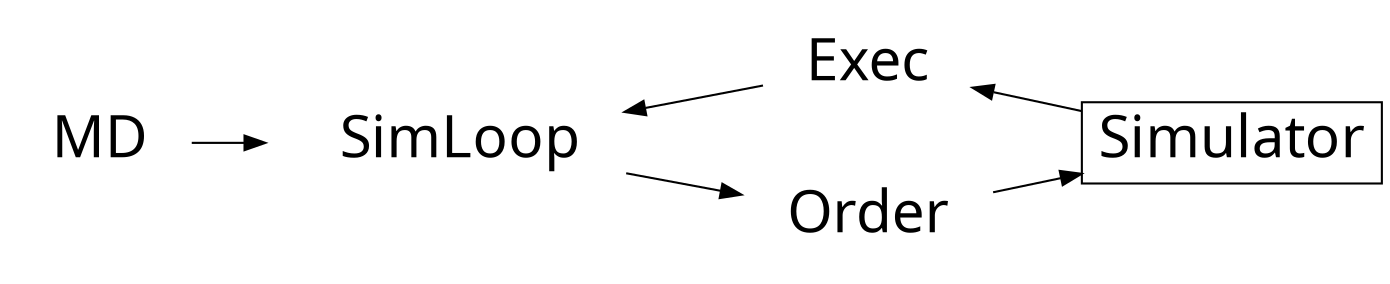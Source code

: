 digraph G2 {
   graph [rankdir = LR,
          imagepath="/home/andy/repos/dev/python"];
   
          node[fontname="Liberation", fontsize=28];
          
   // imgnode[shape=record,fontname="Liberation",image="/home/andy/repos/dev/python/example5.png"];
   // node[shape=record,fontname="Liberation"];

   Sim [label="Simulator", shape=record];
   
   MD[color="white",label="MD",image="/home/andy/repos/dev/python/example5.png",imagepath="/home/andy/repos/dev/python"];
   Inbound[color="white",label="Exec",image="/home/andy/repos/dev/python/example5.png",imagepath="/home/andy/repos/dev/python"];
   Outbound[color="white",label="Order",image="/home/andy/repos/dev/python/example5.png",imagepath="/home/andy/repos/dev/python"];
   Source[color="white",label="SimLoop",image="/home/andy/repos/dev/python/example8.png",imagepath="/home/andy/repos/dev/python"];

   //Market -> MD;
   MD             -> Source;
   Source -> Inbound [dir=back];
   Source         -> Outbound;
   
   Outbound -> Sim;
   Inbound  -> Sim [dir=back];
}